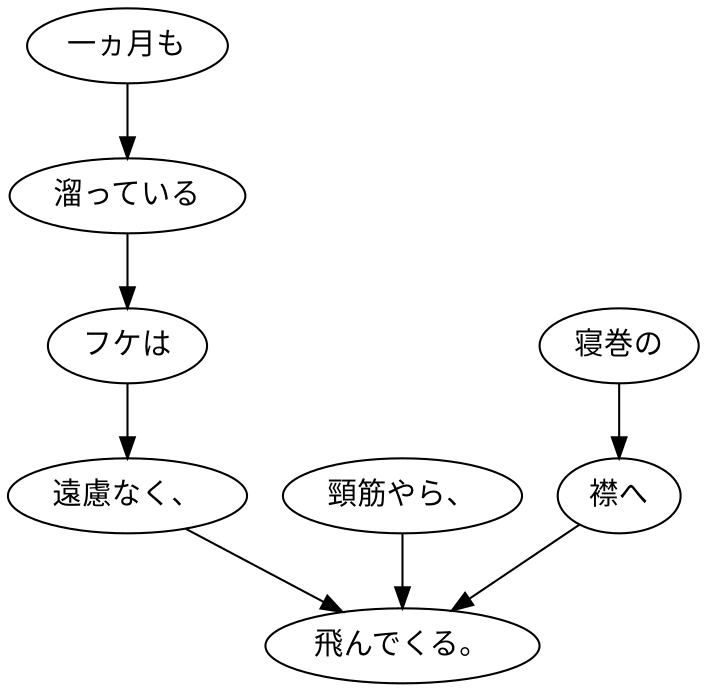 digraph graph6525 {
	node0 [label="一ヵ月も"];
	node1 [label="溜っている"];
	node2 [label="フケは"];
	node3 [label="遠慮なく、"];
	node4 [label="頸筋やら、"];
	node5 [label="寝巻の"];
	node6 [label="襟へ"];
	node7 [label="飛んでくる。"];
	node0 -> node1;
	node1 -> node2;
	node2 -> node3;
	node3 -> node7;
	node4 -> node7;
	node5 -> node6;
	node6 -> node7;
}
